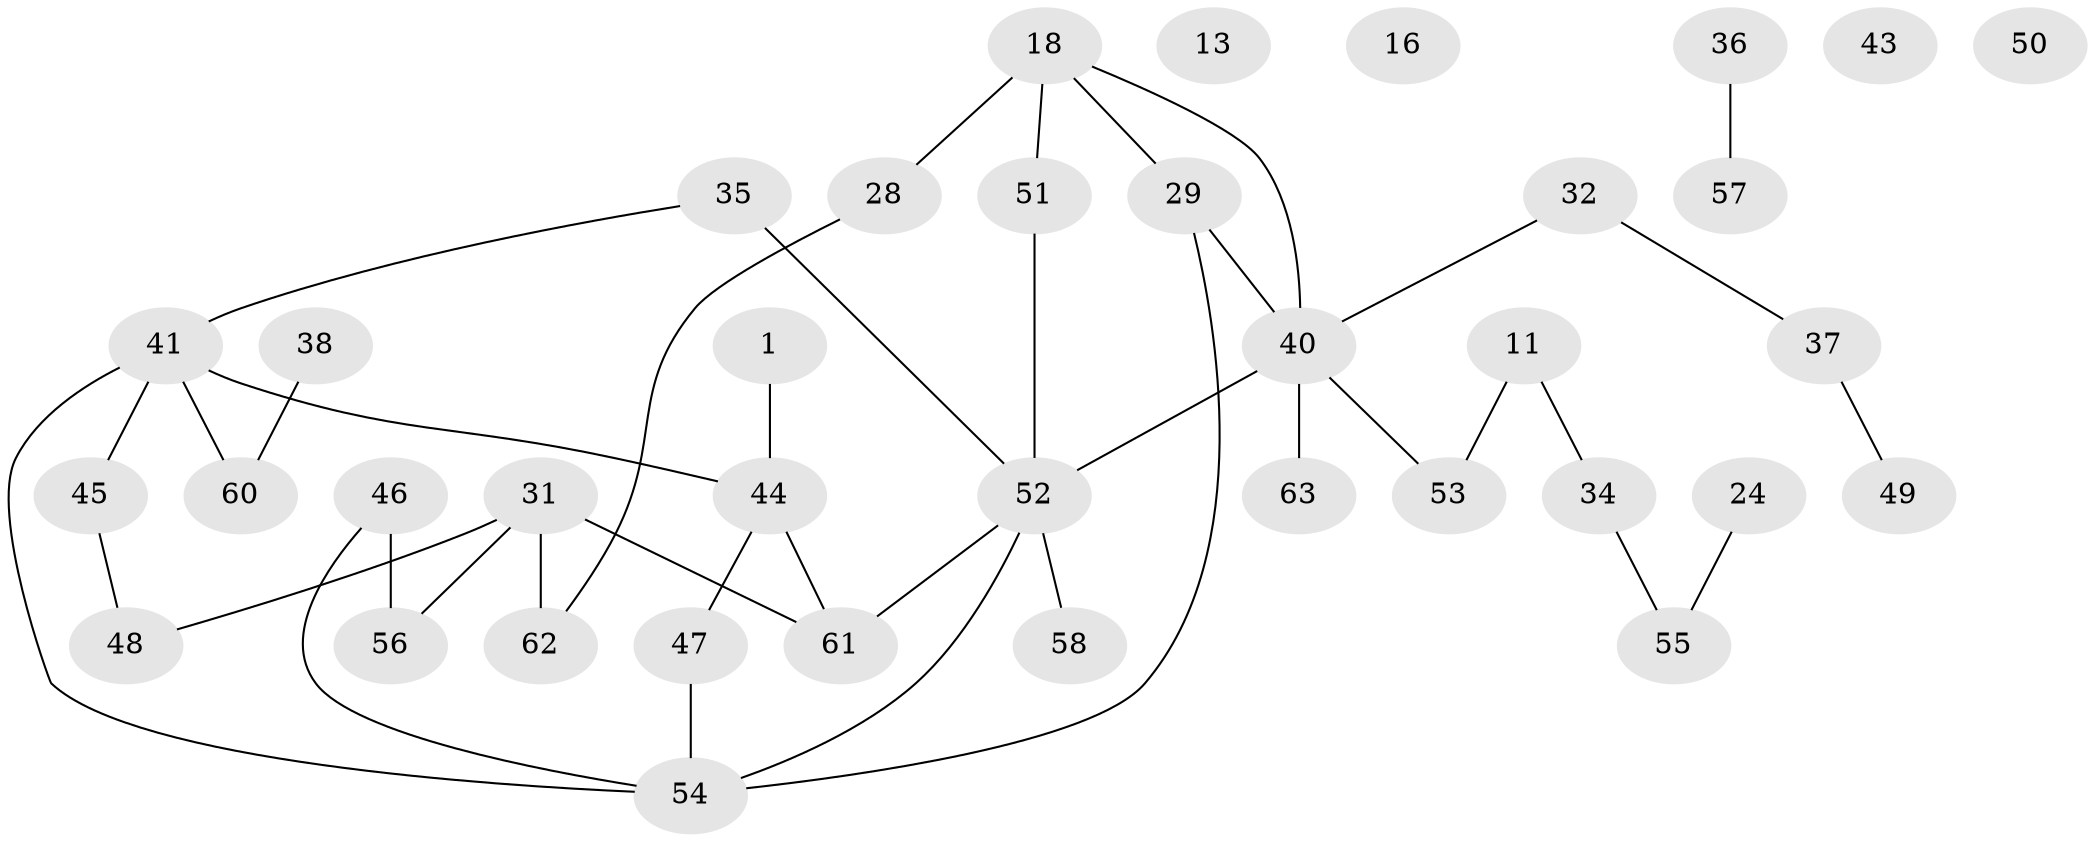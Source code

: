 // original degree distribution, {1: 0.14285714285714285, 2: 0.3968253968253968, 4: 0.14285714285714285, 3: 0.2222222222222222, 6: 0.015873015873015872, 0: 0.06349206349206349, 5: 0.015873015873015872}
// Generated by graph-tools (version 1.1) at 2025/43/03/04/25 21:43:21]
// undirected, 37 vertices, 40 edges
graph export_dot {
graph [start="1"]
  node [color=gray90,style=filled];
  1;
  11;
  13;
  16;
  18 [super="+7"];
  24;
  28 [super="+14+23+26"];
  29;
  31 [super="+3+12"];
  32;
  34;
  35;
  36;
  37;
  38;
  40 [super="+22+39+33"];
  41 [super="+15"];
  43;
  44;
  45;
  46;
  47;
  48;
  49;
  50;
  51 [super="+4"];
  52 [super="+6+17+27"];
  53;
  54 [super="+42"];
  55;
  56 [super="+25"];
  57;
  58;
  60 [super="+19"];
  61;
  62;
  63 [super="+59"];
  1 -- 44;
  11 -- 34;
  11 -- 53;
  18 -- 29 [weight=2];
  18 -- 28 [weight=2];
  18 -- 51;
  18 -- 40;
  24 -- 55;
  28 -- 62;
  29 -- 40;
  29 -- 54;
  31 -- 56 [weight=2];
  31 -- 48;
  31 -- 61;
  31 -- 62;
  32 -- 37;
  32 -- 40;
  34 -- 55;
  35 -- 41;
  35 -- 52 [weight=2];
  36 -- 57;
  37 -- 49;
  38 -- 60;
  40 -- 63 [weight=3];
  40 -- 52 [weight=2];
  40 -- 53;
  41 -- 45;
  41 -- 44;
  41 -- 60;
  41 -- 54;
  44 -- 47;
  44 -- 61;
  45 -- 48;
  46 -- 54;
  46 -- 56;
  47 -- 54;
  51 -- 52;
  52 -- 54;
  52 -- 58 [weight=2];
  52 -- 61;
}
